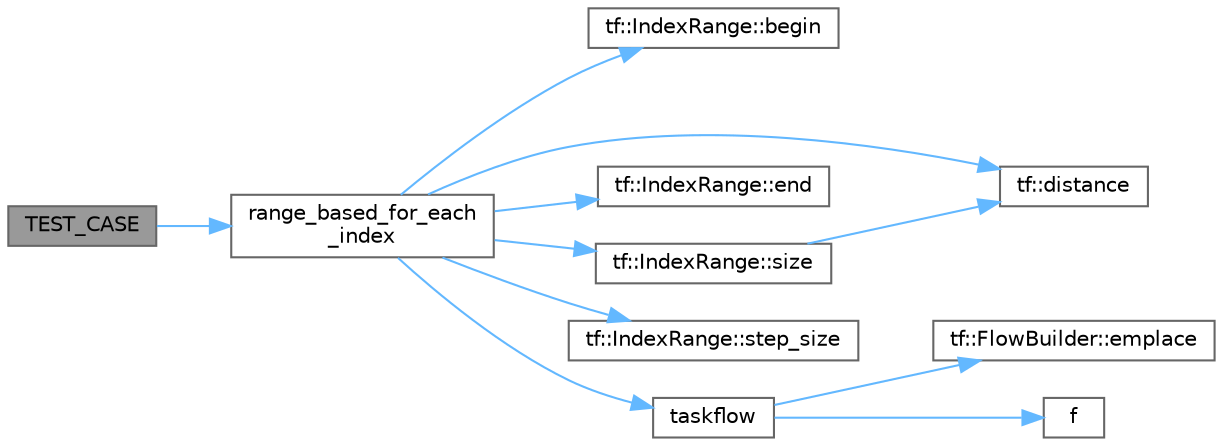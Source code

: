 digraph "TEST_CASE"
{
 // LATEX_PDF_SIZE
  bgcolor="transparent";
  edge [fontname=Helvetica,fontsize=10,labelfontname=Helvetica,labelfontsize=10];
  node [fontname=Helvetica,fontsize=10,shape=box,height=0.2,width=0.4];
  rankdir="LR";
  Node1 [id="Node000001",label="TEST_CASE",height=0.2,width=0.4,color="gray40", fillcolor="grey60", style="filled", fontcolor="black",tooltip=" "];
  Node1 -> Node2 [id="edge11_Node000001_Node000002",color="steelblue1",style="solid",tooltip=" "];
  Node2 [id="Node000002",label="range_based_for_each\l_index",height=0.2,width=0.4,color="grey40", fillcolor="white", style="filled",URL="$test__for__each_8cpp.html#a304e921d90d02036c9d351896922148d",tooltip=" "];
  Node2 -> Node3 [id="edge12_Node000002_Node000003",color="steelblue1",style="solid",tooltip=" "];
  Node3 [id="Node000003",label="tf::IndexRange::begin",height=0.2,width=0.4,color="grey40", fillcolor="white", style="filled",URL="$classtf_1_1_index_range.html#a2b52381358ab392efa257e185a33d4af",tooltip="queries the starting index of the range"];
  Node2 -> Node4 [id="edge13_Node000002_Node000004",color="steelblue1",style="solid",tooltip=" "];
  Node4 [id="Node000004",label="tf::distance",height=0.2,width=0.4,color="grey40", fillcolor="white", style="filled",URL="$namespacetf.html#af00f6babb0818202960cbbf0a83bd8e7",tooltip="calculates the number of iterations in the given index range"];
  Node2 -> Node5 [id="edge14_Node000002_Node000005",color="steelblue1",style="solid",tooltip=" "];
  Node5 [id="Node000005",label="tf::IndexRange::end",height=0.2,width=0.4,color="grey40", fillcolor="white", style="filled",URL="$classtf_1_1_index_range.html#a280096cb4056bc19b86da77d019434e4",tooltip="queries the ending index of the range"];
  Node2 -> Node6 [id="edge15_Node000002_Node000006",color="steelblue1",style="solid",tooltip=" "];
  Node6 [id="Node000006",label="tf::IndexRange::size",height=0.2,width=0.4,color="grey40", fillcolor="white", style="filled",URL="$classtf_1_1_index_range.html#a2146e73c53a5f3dde2cda3c659b8b064",tooltip="queries the number of elements in the range"];
  Node6 -> Node4 [id="edge16_Node000006_Node000004",color="steelblue1",style="solid",tooltip=" "];
  Node2 -> Node7 [id="edge17_Node000002_Node000007",color="steelblue1",style="solid",tooltip=" "];
  Node7 [id="Node000007",label="tf::IndexRange::step_size",height=0.2,width=0.4,color="grey40", fillcolor="white", style="filled",URL="$classtf_1_1_index_range.html#aafd4f2d04614e550649cd9b7912e0bf1",tooltip="queries the step size of the range"];
  Node2 -> Node8 [id="edge18_Node000002_Node000008",color="steelblue1",style="solid",tooltip=" "];
  Node8 [id="Node000008",label="taskflow",height=0.2,width=0.4,color="grey40", fillcolor="white", style="filled",URL="$sandbox_2jacobi_2taskflow_8cpp.html#a47af48e377b7c0ac855c12acd5b69b1e",tooltip=" "];
  Node8 -> Node9 [id="edge19_Node000008_Node000009",color="steelblue1",style="solid",tooltip=" "];
  Node9 [id="Node000009",label="tf::FlowBuilder::emplace",height=0.2,width=0.4,color="grey40", fillcolor="white", style="filled",URL="$classtf_1_1_flow_builder.html#a60d7a666cab71ecfa3010b2efb0d6b57",tooltip="creates a static task"];
  Node8 -> Node10 [id="edge20_Node000008_Node000010",color="steelblue1",style="solid",tooltip=" "];
  Node10 [id="Node000010",label="f",height=0.2,width=0.4,color="grey40", fillcolor="white", style="filled",URL="$cxx11__tensor__map_8cpp.html#a7f507fea02198f6cb81c86640c7b1a4e",tooltip=" "];
}
